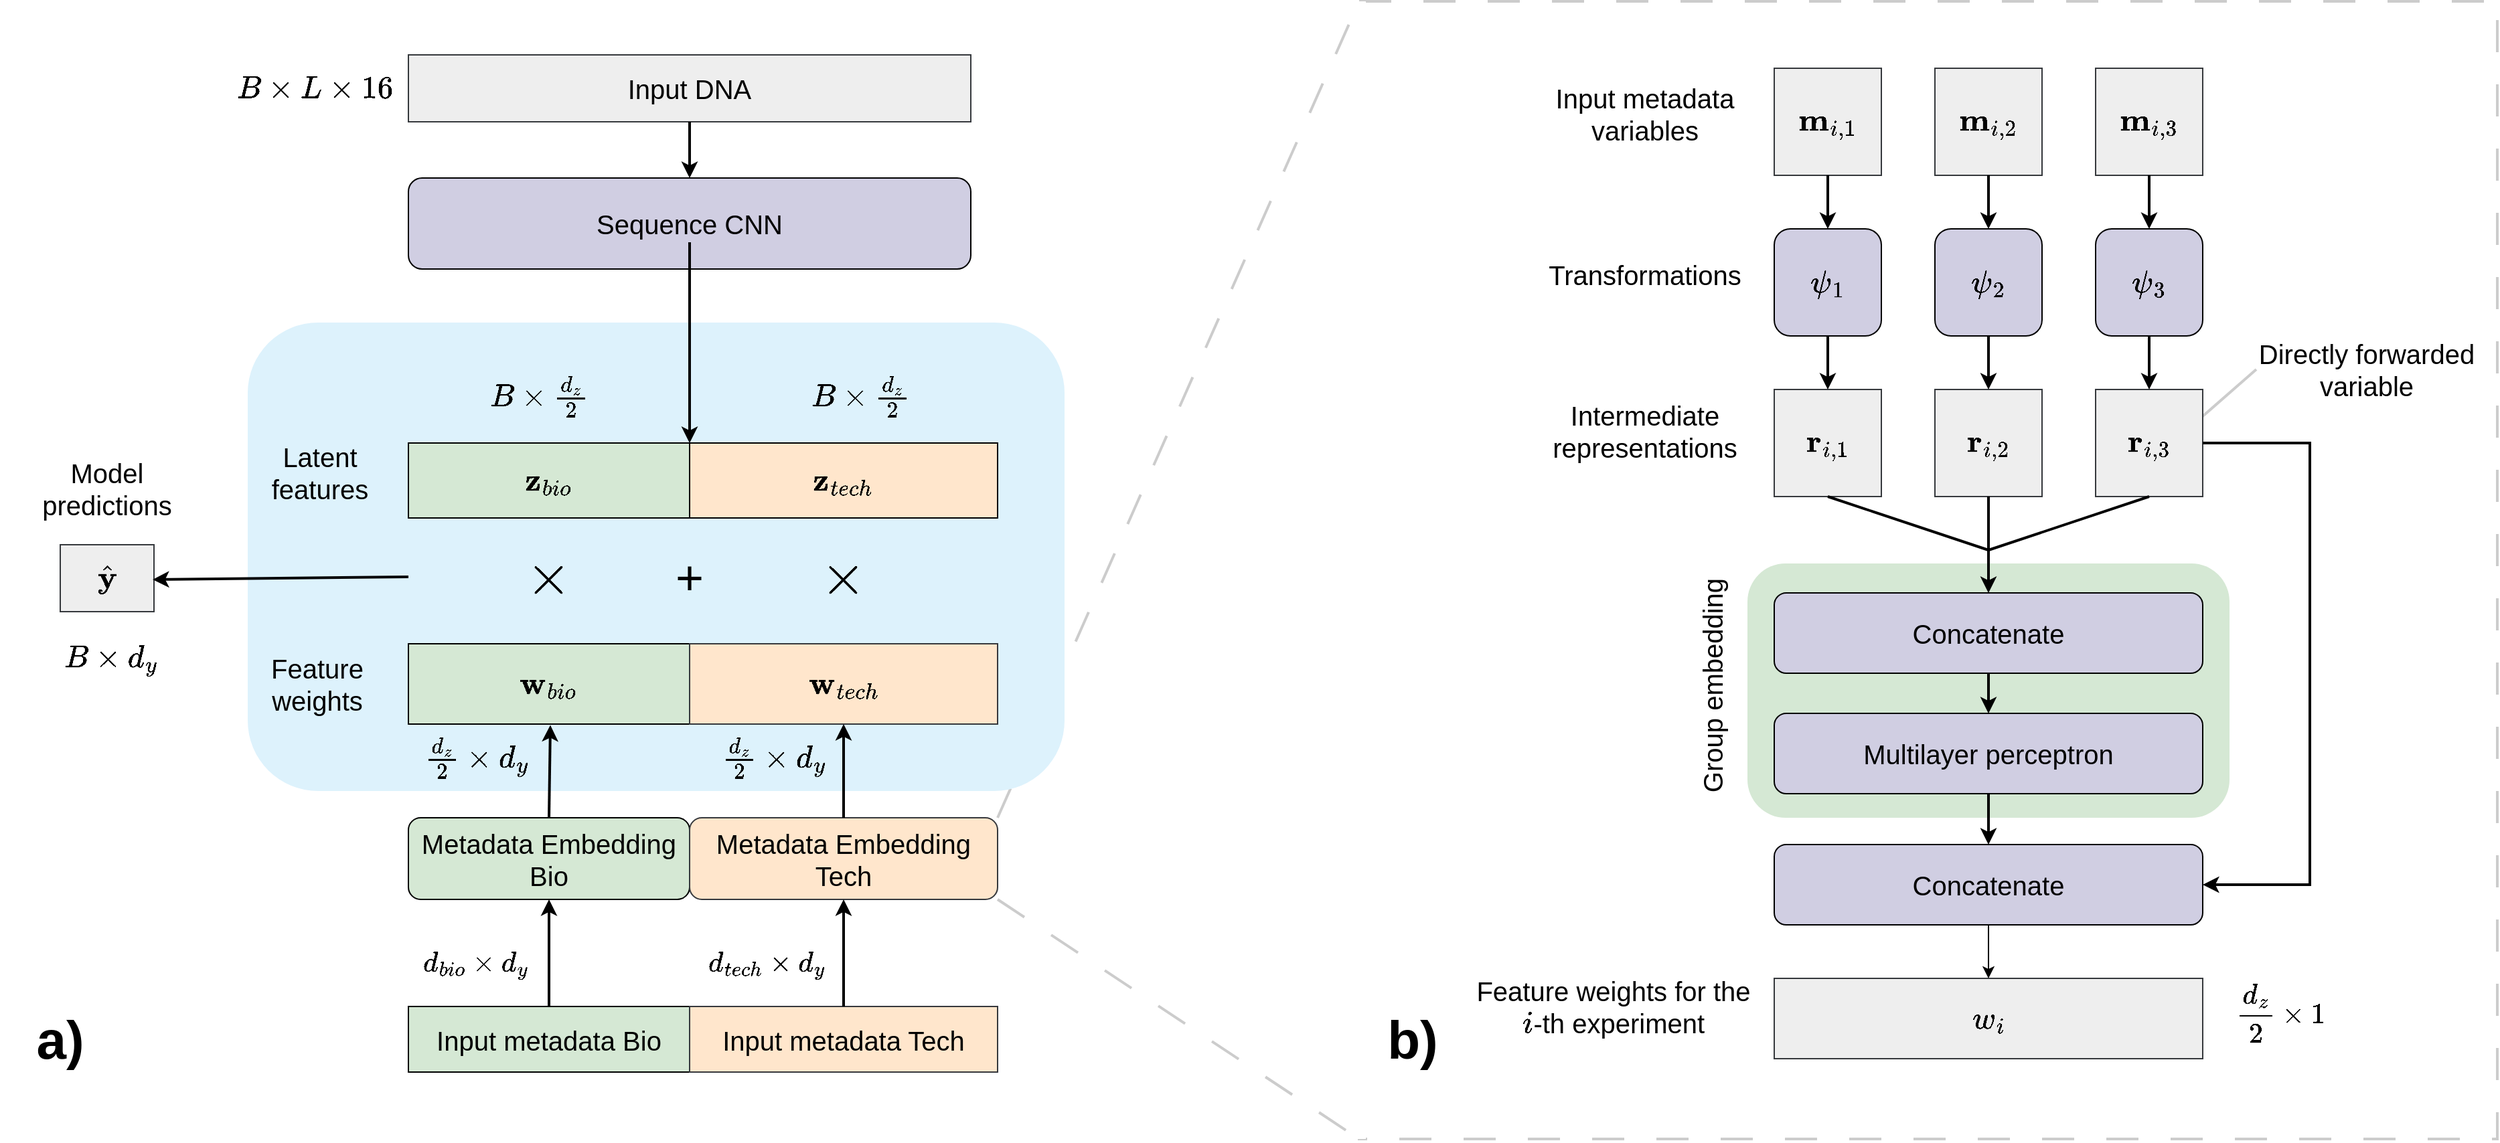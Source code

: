 <mxfile version="26.2.13">
  <diagram name="Page-1" id="71p54Xlk6W4cgMh09R-Z">
    <mxGraphModel dx="3440" dy="1957" grid="1" gridSize="10" guides="1" tooltips="1" connect="1" arrows="1" fold="1" page="1" pageScale="1" pageWidth="850" pageHeight="1100" math="1" shadow="0">
      <root>
        <mxCell id="0" />
        <mxCell id="naz40MDq0d2nhBIz074v-1" value="b)" parent="0" />
        <mxCell id="naz40MDq0d2nhBIz074v-2" value="" style="rounded=1;whiteSpace=wrap;html=1;strokeWidth=2;arcSize=0;strokeColor=#CCCCCC;dashed=1;dashPattern=12 12;" vertex="1" parent="naz40MDq0d2nhBIz074v-1">
          <mxGeometry x="1050" y="40" width="850" height="850" as="geometry" />
        </mxCell>
        <mxCell id="naz40MDq0d2nhBIz074v-3" value="" style="endArrow=none;html=1;rounded=0;entryX=0;entryY=0.5;entryDx=0;entryDy=0;strokeWidth=2;strokeColor=#CCCCCC;exitX=1;exitY=0.25;exitDx=0;exitDy=0;" edge="1" parent="naz40MDq0d2nhBIz074v-1" source="naz40MDq0d2nhBIz074v-13" target="naz40MDq0d2nhBIz074v-34">
          <mxGeometry width="50" height="50" relative="1" as="geometry">
            <mxPoint x="1680" y="360" as="sourcePoint" />
            <mxPoint x="1730" y="310" as="targetPoint" />
          </mxGeometry>
        </mxCell>
        <mxCell id="naz40MDq0d2nhBIz074v-4" value="" style="rounded=1;whiteSpace=wrap;html=1;strokeColor=none;fillColor=#d5e8d4;" vertex="1" parent="naz40MDq0d2nhBIz074v-1">
          <mxGeometry x="1340" y="460" width="360" height="190" as="geometry" />
        </mxCell>
        <mxCell id="naz40MDq0d2nhBIz074v-5" value="$$\mathbf{m}_{i,1}$$" style="whiteSpace=wrap;html=1;aspect=fixed;fontSize=20;fillColor=#eeeeee;strokeColor=#36393d;" vertex="1" parent="naz40MDq0d2nhBIz074v-1">
          <mxGeometry x="1360" y="90" width="80" height="80" as="geometry" />
        </mxCell>
        <mxCell id="naz40MDq0d2nhBIz074v-6" value="$$\mathbf{m}_{i,2}$$" style="whiteSpace=wrap;html=1;aspect=fixed;fontSize=20;fillColor=#eeeeee;strokeColor=#36393d;" vertex="1" parent="naz40MDq0d2nhBIz074v-1">
          <mxGeometry x="1480" y="90" width="80" height="80" as="geometry" />
        </mxCell>
        <mxCell id="naz40MDq0d2nhBIz074v-7" value="$$\mathbf{m}_{i,3}$$" style="whiteSpace=wrap;html=1;aspect=fixed;fontSize=20;fillColor=#eeeeee;strokeColor=#36393d;" vertex="1" parent="naz40MDq0d2nhBIz074v-1">
          <mxGeometry x="1600" y="90" width="80" height="80" as="geometry" />
        </mxCell>
        <mxCell id="naz40MDq0d2nhBIz074v-8" value="" style="endArrow=classic;html=1;rounded=0;entryX=0.5;entryY=0;entryDx=0;entryDy=0;exitX=0.5;exitY=1;exitDx=0;exitDy=0;fontSize=20;strokeWidth=2;" edge="1" parent="naz40MDq0d2nhBIz074v-1" source="naz40MDq0d2nhBIz074v-7">
          <mxGeometry width="50" height="50" relative="1" as="geometry">
            <mxPoint x="1560" y="290" as="sourcePoint" />
            <mxPoint x="1640" y="210" as="targetPoint" />
          </mxGeometry>
        </mxCell>
        <mxCell id="naz40MDq0d2nhBIz074v-9" value="" style="endArrow=classic;html=1;rounded=0;exitX=0.5;exitY=1;exitDx=0;exitDy=0;fontSize=20;strokeWidth=2;" edge="1" parent="naz40MDq0d2nhBIz074v-1" source="naz40MDq0d2nhBIz074v-6">
          <mxGeometry width="50" height="50" relative="1" as="geometry">
            <mxPoint x="1560" y="290" as="sourcePoint" />
            <mxPoint x="1520" y="210" as="targetPoint" />
          </mxGeometry>
        </mxCell>
        <mxCell id="naz40MDq0d2nhBIz074v-10" value="" style="endArrow=classic;html=1;rounded=0;entryX=0.5;entryY=0;entryDx=0;entryDy=0;exitX=0.5;exitY=1;exitDx=0;exitDy=0;fontSize=20;strokeWidth=2;" edge="1" parent="naz40MDq0d2nhBIz074v-1" source="naz40MDq0d2nhBIz074v-5">
          <mxGeometry width="50" height="50" relative="1" as="geometry">
            <mxPoint x="1560" y="290" as="sourcePoint" />
            <mxPoint x="1400" y="210" as="targetPoint" />
          </mxGeometry>
        </mxCell>
        <mxCell id="naz40MDq0d2nhBIz074v-11" value="$$\mathbf{r}_{i,1}$$" style="whiteSpace=wrap;html=1;aspect=fixed;fontSize=20;fillColor=#eeeeee;strokeColor=#36393d;" vertex="1" parent="naz40MDq0d2nhBIz074v-1">
          <mxGeometry x="1360" y="330" width="80" height="80" as="geometry" />
        </mxCell>
        <mxCell id="naz40MDq0d2nhBIz074v-12" value="$$\mathbf{r}_{i,2}$$" style="whiteSpace=wrap;html=1;aspect=fixed;fontSize=20;fillColor=#eeeeee;strokeColor=#36393d;" vertex="1" parent="naz40MDq0d2nhBIz074v-1">
          <mxGeometry x="1480" y="330" width="80" height="80" as="geometry" />
        </mxCell>
        <mxCell id="naz40MDq0d2nhBIz074v-13" value="$$\mathbf{r}_{i,3}$$" style="whiteSpace=wrap;html=1;aspect=fixed;fontSize=20;fillColor=#eeeeee;strokeColor=#36393d;" vertex="1" parent="naz40MDq0d2nhBIz074v-1">
          <mxGeometry x="1600" y="330" width="80" height="80" as="geometry" />
        </mxCell>
        <mxCell id="naz40MDq0d2nhBIz074v-14" value="" style="endArrow=classic;html=1;rounded=0;entryX=0.5;entryY=0;entryDx=0;entryDy=0;exitX=0.5;exitY=1;exitDx=0;exitDy=0;fontSize=20;strokeWidth=2;" edge="1" parent="naz40MDq0d2nhBIz074v-1" target="naz40MDq0d2nhBIz074v-11">
          <mxGeometry width="50" height="50" relative="1" as="geometry">
            <mxPoint x="1400" y="290" as="sourcePoint" />
            <mxPoint x="1630" y="230" as="targetPoint" />
          </mxGeometry>
        </mxCell>
        <mxCell id="naz40MDq0d2nhBIz074v-15" value="" style="endArrow=classic;html=1;rounded=0;entryX=0.5;entryY=0;entryDx=0;entryDy=0;exitX=0.5;exitY=1;exitDx=0;exitDy=0;fontSize=20;strokeWidth=2;" edge="1" parent="naz40MDq0d2nhBIz074v-1" target="naz40MDq0d2nhBIz074v-12">
          <mxGeometry width="50" height="50" relative="1" as="geometry">
            <mxPoint x="1520" y="290" as="sourcePoint" />
            <mxPoint x="1410" y="340" as="targetPoint" />
          </mxGeometry>
        </mxCell>
        <mxCell id="naz40MDq0d2nhBIz074v-16" value="" style="endArrow=classic;html=1;rounded=0;entryX=0.5;entryY=0;entryDx=0;entryDy=0;exitX=0.5;exitY=1;exitDx=0;exitDy=0;fontSize=20;strokeWidth=2;" edge="1" parent="naz40MDq0d2nhBIz074v-1" target="naz40MDq0d2nhBIz074v-13">
          <mxGeometry width="50" height="50" relative="1" as="geometry">
            <mxPoint x="1640" y="290" as="sourcePoint" />
            <mxPoint x="1530" y="340" as="targetPoint" />
          </mxGeometry>
        </mxCell>
        <mxCell id="naz40MDq0d2nhBIz074v-17" value="$$\psi_1$$" style="rounded=1;whiteSpace=wrap;html=1;fontSize=20;fillColor=#d0cee2;strokeColor=#000000;" vertex="1" parent="naz40MDq0d2nhBIz074v-1">
          <mxGeometry x="1360" y="210" width="80" height="80" as="geometry" />
        </mxCell>
        <mxCell id="naz40MDq0d2nhBIz074v-18" value="$$\psi_2$$" style="rounded=1;whiteSpace=wrap;html=1;fontSize=20;fillColor=#d0cee2;strokeColor=#000000;" vertex="1" parent="naz40MDq0d2nhBIz074v-1">
          <mxGeometry x="1480" y="210" width="80" height="80" as="geometry" />
        </mxCell>
        <mxCell id="naz40MDq0d2nhBIz074v-19" value="$$\psi_3$$" style="rounded=1;whiteSpace=wrap;html=1;fontSize=20;fillColor=#d0cee2;strokeColor=#000000;" vertex="1" parent="naz40MDq0d2nhBIz074v-1">
          <mxGeometry x="1600" y="210" width="80" height="80" as="geometry" />
        </mxCell>
        <mxCell id="naz40MDq0d2nhBIz074v-20" value="Input metadata variables" style="text;html=1;align=center;verticalAlign=middle;whiteSpace=wrap;rounded=0;fontSize=20;" vertex="1" parent="naz40MDq0d2nhBIz074v-1">
          <mxGeometry x="1181" y="109" width="165" height="30" as="geometry" />
        </mxCell>
        <mxCell id="naz40MDq0d2nhBIz074v-21" value="Transformations" style="text;html=1;align=center;verticalAlign=middle;whiteSpace=wrap;rounded=0;fontSize=20;" vertex="1" parent="naz40MDq0d2nhBIz074v-1">
          <mxGeometry x="1181" y="229" width="165" height="30" as="geometry" />
        </mxCell>
        <mxCell id="naz40MDq0d2nhBIz074v-22" value="Intermediate representations" style="text;html=1;align=center;verticalAlign=middle;whiteSpace=wrap;rounded=0;fontSize=20;" vertex="1" parent="naz40MDq0d2nhBIz074v-1">
          <mxGeometry x="1181" y="346" width="165" height="30" as="geometry" />
        </mxCell>
        <mxCell id="naz40MDq0d2nhBIz074v-23" value="&lt;font style=&quot;font-size: 20px;&quot;&gt;Concatenate&lt;/font&gt;" style="rounded=1;whiteSpace=wrap;html=1;fillColor=#d0cee2;strokeColor=#000000;" vertex="1" parent="naz40MDq0d2nhBIz074v-1">
          <mxGeometry x="1360" y="482" width="320" height="60" as="geometry" />
        </mxCell>
        <mxCell id="naz40MDq0d2nhBIz074v-24" value="&lt;font style=&quot;font-size: 20px;&quot;&gt;Multilayer perceptron&lt;/font&gt;" style="rounded=1;whiteSpace=wrap;html=1;fillColor=#d0cee2;strokeColor=#000000;" vertex="1" parent="naz40MDq0d2nhBIz074v-1">
          <mxGeometry x="1360" y="572" width="320" height="60" as="geometry" />
        </mxCell>
        <mxCell id="naz40MDq0d2nhBIz074v-25" value="" style="endArrow=classic;html=1;rounded=0;entryX=0.5;entryY=0;entryDx=0;entryDy=0;strokeWidth=2;" edge="1" parent="naz40MDq0d2nhBIz074v-1" target="naz40MDq0d2nhBIz074v-23">
          <mxGeometry width="50" height="50" relative="1" as="geometry">
            <mxPoint x="1520" y="450" as="sourcePoint" />
            <mxPoint x="1530" y="410" as="targetPoint" />
          </mxGeometry>
        </mxCell>
        <mxCell id="naz40MDq0d2nhBIz074v-26" value="" style="endArrow=none;html=1;rounded=0;entryX=0.5;entryY=1;entryDx=0;entryDy=0;strokeWidth=2;" edge="1" parent="naz40MDq0d2nhBIz074v-1" target="naz40MDq0d2nhBIz074v-13">
          <mxGeometry width="50" height="50" relative="1" as="geometry">
            <mxPoint x="1520" y="450" as="sourcePoint" />
            <mxPoint x="1630" y="380" as="targetPoint" />
          </mxGeometry>
        </mxCell>
        <mxCell id="naz40MDq0d2nhBIz074v-27" value="" style="endArrow=none;html=1;rounded=0;entryX=0.5;entryY=1;entryDx=0;entryDy=0;strokeWidth=2;" edge="1" parent="naz40MDq0d2nhBIz074v-1" target="naz40MDq0d2nhBIz074v-11">
          <mxGeometry width="50" height="50" relative="1" as="geometry">
            <mxPoint x="1520" y="450" as="sourcePoint" />
            <mxPoint x="1650" y="420" as="targetPoint" />
          </mxGeometry>
        </mxCell>
        <mxCell id="naz40MDq0d2nhBIz074v-28" value="" style="endArrow=none;html=1;rounded=0;exitX=0.5;exitY=1;exitDx=0;exitDy=0;strokeWidth=2;" edge="1" parent="naz40MDq0d2nhBIz074v-1" source="naz40MDq0d2nhBIz074v-12">
          <mxGeometry width="50" height="50" relative="1" as="geometry">
            <mxPoint x="1530" y="460" as="sourcePoint" />
            <mxPoint x="1520" y="450" as="targetPoint" />
          </mxGeometry>
        </mxCell>
        <mxCell id="naz40MDq0d2nhBIz074v-29" value="" style="endArrow=classic;html=1;rounded=0;exitX=1;exitY=0.5;exitDx=0;exitDy=0;entryX=1;entryY=0.5;entryDx=0;entryDy=0;strokeWidth=2;" edge="1" parent="naz40MDq0d2nhBIz074v-1" source="naz40MDq0d2nhBIz074v-13" target="naz40MDq0d2nhBIz074v-30">
          <mxGeometry width="50" height="50" relative="1" as="geometry">
            <mxPoint x="1680" y="390" as="sourcePoint" />
            <mxPoint x="1760" y="760" as="targetPoint" />
            <Array as="points">
              <mxPoint x="1760" y="370" />
              <mxPoint x="1760" y="700" />
            </Array>
          </mxGeometry>
        </mxCell>
        <mxCell id="naz40MDq0d2nhBIz074v-30" value="&lt;font style=&quot;font-size: 20px;&quot;&gt;Concatenate&lt;/font&gt;" style="rounded=1;whiteSpace=wrap;html=1;fillColor=#d0cee2;strokeColor=#000000;" vertex="1" parent="naz40MDq0d2nhBIz074v-1">
          <mxGeometry x="1360" y="670" width="320" height="60" as="geometry" />
        </mxCell>
        <mxCell id="naz40MDq0d2nhBIz074v-31" value="Group embedding" style="text;html=1;align=center;verticalAlign=middle;whiteSpace=wrap;rounded=0;fontSize=20;rotation=-90;" vertex="1" parent="naz40MDq0d2nhBIz074v-1">
          <mxGeometry x="1231" y="536" width="165" height="30" as="geometry" />
        </mxCell>
        <mxCell id="naz40MDq0d2nhBIz074v-32" value="" style="endArrow=classic;html=1;rounded=0;entryX=0.5;entryY=0;entryDx=0;entryDy=0;exitX=0.5;exitY=1;exitDx=0;exitDy=0;strokeWidth=2;" edge="1" parent="naz40MDq0d2nhBIz074v-1" source="naz40MDq0d2nhBIz074v-23" target="naz40MDq0d2nhBIz074v-24">
          <mxGeometry width="50" height="50" relative="1" as="geometry">
            <mxPoint x="1520" y="540" as="sourcePoint" />
            <mxPoint x="1550" y="370" as="targetPoint" />
          </mxGeometry>
        </mxCell>
        <mxCell id="naz40MDq0d2nhBIz074v-33" value="" style="endArrow=classic;html=1;rounded=0;entryX=0.5;entryY=0;entryDx=0;entryDy=0;exitX=0.5;exitY=1;exitDx=0;exitDy=0;strokeWidth=2;" edge="1" parent="naz40MDq0d2nhBIz074v-1" source="naz40MDq0d2nhBIz074v-24" target="naz40MDq0d2nhBIz074v-30">
          <mxGeometry width="50" height="50" relative="1" as="geometry">
            <mxPoint x="1530" y="552" as="sourcePoint" />
            <mxPoint x="1530" y="582" as="targetPoint" />
          </mxGeometry>
        </mxCell>
        <mxCell id="naz40MDq0d2nhBIz074v-34" value="Directly forwarded variable" style="text;html=1;align=center;verticalAlign=middle;whiteSpace=wrap;rounded=0;fontSize=20;" vertex="1" parent="naz40MDq0d2nhBIz074v-1">
          <mxGeometry x="1720" y="300" width="165" height="30" as="geometry" />
        </mxCell>
        <mxCell id="naz40MDq0d2nhBIz074v-35" value="&lt;font style=&quot;font-size: 20px;&quot;&gt;$$ w_i$$&lt;/font&gt;" style="rounded=0;whiteSpace=wrap;html=1;fillColor=#eeeeee;strokeColor=#36393d;" vertex="1" parent="naz40MDq0d2nhBIz074v-1">
          <mxGeometry x="1360" y="770" width="320" height="60" as="geometry" />
        </mxCell>
        <mxCell id="naz40MDq0d2nhBIz074v-36" value="" style="endArrow=classic;html=1;rounded=0;entryX=0.5;entryY=0;entryDx=0;entryDy=0;exitX=0.5;exitY=1;exitDx=0;exitDy=0;" edge="1" parent="naz40MDq0d2nhBIz074v-1" source="naz40MDq0d2nhBIz074v-30" target="naz40MDq0d2nhBIz074v-35">
          <mxGeometry width="50" height="50" relative="1" as="geometry">
            <mxPoint x="1600" y="790" as="sourcePoint" />
            <mxPoint x="1650" y="740" as="targetPoint" />
          </mxGeometry>
        </mxCell>
        <mxCell id="naz40MDq0d2nhBIz074v-37" value="Feature weights for the \(i\)-th&amp;nbsp;experiment" style="text;html=1;align=center;verticalAlign=middle;whiteSpace=wrap;rounded=0;fontSize=20;" vertex="1" parent="naz40MDq0d2nhBIz074v-1">
          <mxGeometry x="1130" y="776" width="220" height="30" as="geometry" />
        </mxCell>
        <mxCell id="naz40MDq0d2nhBIz074v-74" value="$$\frac{d_z}{2} \times 1 $$" style="text;html=1;align=center;verticalAlign=middle;whiteSpace=wrap;rounded=0;fontSize=18;" vertex="1" parent="naz40MDq0d2nhBIz074v-1">
          <mxGeometry x="1713" y="781" width="50" height="30" as="geometry" />
        </mxCell>
        <mxCell id="naz40MDq0d2nhBIz074v-76" value="&lt;b&gt;&lt;font style=&quot;font-size: 40px;&quot;&gt;b)&lt;/font&gt;&lt;/b&gt;" style="text;html=1;align=center;verticalAlign=middle;whiteSpace=wrap;rounded=0;" vertex="1" parent="naz40MDq0d2nhBIz074v-1">
          <mxGeometry x="1060" y="800" width="60" height="30" as="geometry" />
        </mxCell>
        <mxCell id="naz40MDq0d2nhBIz074v-38" value="a)" parent="0" />
        <mxCell id="naz40MDq0d2nhBIz074v-39" value="" style="rounded=1;whiteSpace=wrap;html=1;arcSize=0;fontSize=14;strokeWidth=2;strokeColor=none;" vertex="1" parent="naz40MDq0d2nhBIz074v-38">
          <mxGeometry x="45" y="40" width="1010" height="850" as="geometry" />
        </mxCell>
        <mxCell id="naz40MDq0d2nhBIz074v-86" value="" style="endArrow=none;html=1;rounded=0;exitX=1;exitY=0;exitDx=0;exitDy=0;entryX=0;entryY=0;entryDx=0;entryDy=0;dashed=1;dashPattern=12 12;strokeWidth=2;strokeColor=#CCCCCC;" edge="1" parent="naz40MDq0d2nhBIz074v-38" source="naz40MDq0d2nhBIz074v-45" target="naz40MDq0d2nhBIz074v-2">
          <mxGeometry width="50" height="50" relative="1" as="geometry">
            <mxPoint x="880" y="720" as="sourcePoint" />
            <mxPoint x="930" y="670" as="targetPoint" />
          </mxGeometry>
        </mxCell>
        <mxCell id="naz40MDq0d2nhBIz074v-41" value="" style="rounded=1;whiteSpace=wrap;html=1;fillColor=#DDF2FC;strokeColor=none;fontSize=20;" vertex="1" parent="naz40MDq0d2nhBIz074v-38">
          <mxGeometry x="220" y="280" width="610" height="350" as="geometry" />
        </mxCell>
        <mxCell id="naz40MDq0d2nhBIz074v-42" value="Sequence CNN" style="rounded=1;whiteSpace=wrap;html=1;fillColor=#d0cee2;strokeColor=#000000;fontSize=20;" vertex="1" parent="naz40MDq0d2nhBIz074v-38">
          <mxGeometry x="340" y="172" width="420" height="68" as="geometry" />
        </mxCell>
        <mxCell id="naz40MDq0d2nhBIz074v-43" value="Input DNA" style="rounded=0;whiteSpace=wrap;html=1;fillColor=#eeeeee;strokeColor=#36393d;fontSize=20;" vertex="1" parent="naz40MDq0d2nhBIz074v-38">
          <mxGeometry x="340" y="80" width="420" height="50" as="geometry" />
        </mxCell>
        <mxCell id="naz40MDq0d2nhBIz074v-44" value="Metadata Embedding &lt;br&gt;Bio" style="rounded=1;whiteSpace=wrap;html=1;fillColor=#D5E8D4;fontSize=20;" vertex="1" parent="naz40MDq0d2nhBIz074v-38">
          <mxGeometry x="340" y="650" width="210" height="61" as="geometry" />
        </mxCell>
        <mxCell id="naz40MDq0d2nhBIz074v-45" value="Metadata Embedding Tech" style="rounded=1;whiteSpace=wrap;html=1;fillColor=#FFE6CC;strokeColor=#36393d;fontSize=20;strokeWidth=1;" vertex="1" parent="naz40MDq0d2nhBIz074v-38">
          <mxGeometry x="550" y="650" width="230" height="61" as="geometry" />
        </mxCell>
        <mxCell id="naz40MDq0d2nhBIz074v-46" value="Input metadata Bio" style="rounded=0;whiteSpace=wrap;html=1;fillColor=#D5E8D4;fontSize=20;" vertex="1" parent="naz40MDq0d2nhBIz074v-38">
          <mxGeometry x="340" y="791" width="210" height="49" as="geometry" />
        </mxCell>
        <mxCell id="naz40MDq0d2nhBIz074v-47" value="Input metadata Tech" style="rounded=0;whiteSpace=wrap;html=1;fillColor=#FFE6CC;strokeColor=#36393d;fontSize=20;" vertex="1" parent="naz40MDq0d2nhBIz074v-38">
          <mxGeometry x="550" y="791" width="230" height="49" as="geometry" />
        </mxCell>
        <mxCell id="naz40MDq0d2nhBIz074v-48" value="$$ \mathbf{z}_{bio} $$" style="rounded=0;whiteSpace=wrap;html=1;fillColor=#d5e8d4;strokeColor=#000000;fontSize=20;" vertex="1" parent="naz40MDq0d2nhBIz074v-38">
          <mxGeometry x="340" y="370" width="210" height="56" as="geometry" />
        </mxCell>
        <mxCell id="naz40MDq0d2nhBIz074v-49" value="$$ \mathbf{z}_{tech} $$" style="rounded=0;whiteSpace=wrap;html=1;fillColor=#FFE6CC;strokeColor=#000000;fontSize=20;" vertex="1" parent="naz40MDq0d2nhBIz074v-38">
          <mxGeometry x="550" y="370" width="230" height="56" as="geometry" />
        </mxCell>
        <mxCell id="naz40MDq0d2nhBIz074v-50" value="$$ \mathbf{w}_{bio} $$" style="rounded=0;whiteSpace=wrap;html=1;fillColor=#d5e8d4;strokeColor=#000000;fontSize=20;" vertex="1" parent="naz40MDq0d2nhBIz074v-38">
          <mxGeometry x="340" y="520" width="210" height="60" as="geometry" />
        </mxCell>
        <mxCell id="naz40MDq0d2nhBIz074v-51" value="$$ \mathbf{w}_{tech} $$" style="rounded=0;whiteSpace=wrap;html=1;fillColor=#FFE6CC;strokeColor=#36393d;fontSize=20;" vertex="1" parent="naz40MDq0d2nhBIz074v-38">
          <mxGeometry x="550" y="520" width="230" height="60" as="geometry" />
        </mxCell>
        <mxCell id="naz40MDq0d2nhBIz074v-52" value="Latent features" style="text;html=1;align=center;verticalAlign=middle;whiteSpace=wrap;rounded=0;fontSize=20;" vertex="1" parent="naz40MDq0d2nhBIz074v-38">
          <mxGeometry x="218" y="377" width="112" height="30" as="geometry" />
        </mxCell>
        <mxCell id="naz40MDq0d2nhBIz074v-53" value="&amp;nbsp;\( B \times \frac{d_z}{2} \)" style="text;html=1;align=center;verticalAlign=middle;whiteSpace=wrap;rounded=0;fontSize=20;" vertex="1" parent="naz40MDq0d2nhBIz074v-38">
          <mxGeometry x="395" y="320" width="80" height="30" as="geometry" />
        </mxCell>
        <mxCell id="naz40MDq0d2nhBIz074v-54" value="&amp;nbsp;\( B \times \frac{d_z}{2} \)" style="text;html=1;align=center;verticalAlign=middle;whiteSpace=wrap;rounded=0;fontSize=20;" vertex="1" parent="naz40MDq0d2nhBIz074v-38">
          <mxGeometry x="635" y="320" width="80" height="30" as="geometry" />
        </mxCell>
        <mxCell id="naz40MDq0d2nhBIz074v-55" value="&amp;nbsp;\( \frac{d_z}{2} \times d_y \)" style="text;html=1;align=center;verticalAlign=middle;whiteSpace=wrap;rounded=0;fontSize=20;" vertex="1" parent="naz40MDq0d2nhBIz074v-38">
          <mxGeometry x="585" y="590" width="50" height="30" as="geometry" />
        </mxCell>
        <mxCell id="naz40MDq0d2nhBIz074v-56" value="&amp;nbsp;\( \frac{d_z}{2} \times d_y \)" style="text;html=1;align=center;verticalAlign=middle;whiteSpace=wrap;rounded=0;fontSize=20;" vertex="1" parent="naz40MDq0d2nhBIz074v-38">
          <mxGeometry x="363.13" y="590" width="50" height="30" as="geometry" />
        </mxCell>
        <mxCell id="naz40MDq0d2nhBIz074v-57" value="Feature weights" style="text;html=1;align=center;verticalAlign=middle;whiteSpace=wrap;rounded=0;fontSize=20;" vertex="1" parent="naz40MDq0d2nhBIz074v-38">
          <mxGeometry x="212" y="535" width="120" height="30" as="geometry" />
        </mxCell>
        <mxCell id="naz40MDq0d2nhBIz074v-58" value="$$\times$$" style="text;html=1;align=center;verticalAlign=middle;whiteSpace=wrap;rounded=0;fontSize=36;" vertex="1" parent="naz40MDq0d2nhBIz074v-38">
          <mxGeometry x="415" y="455" width="60" height="30" as="geometry" />
        </mxCell>
        <mxCell id="naz40MDq0d2nhBIz074v-59" value="$$\times$$" style="text;html=1;align=center;verticalAlign=middle;whiteSpace=wrap;rounded=0;fontSize=36;" vertex="1" parent="naz40MDq0d2nhBIz074v-38">
          <mxGeometry x="635" y="455" width="60" height="30" as="geometry" />
        </mxCell>
        <mxCell id="naz40MDq0d2nhBIz074v-60" value="" style="endArrow=classic;html=1;rounded=0;entryX=0.6;entryY=1.027;entryDx=0;entryDy=0;entryPerimeter=0;fontSize=20;strokeWidth=2;exitX=0.5;exitY=0;exitDx=0;exitDy=0;" edge="1" parent="naz40MDq0d2nhBIz074v-38" source="naz40MDq0d2nhBIz074v-44">
          <mxGeometry width="50" height="50" relative="1" as="geometry">
            <mxPoint x="446" y="630" as="sourcePoint" />
            <mxPoint x="446" y="580.81" as="targetPoint" />
          </mxGeometry>
        </mxCell>
        <mxCell id="naz40MDq0d2nhBIz074v-61" value="" style="endArrow=classic;html=1;rounded=0;entryX=0.5;entryY=1;entryDx=0;entryDy=0;exitX=0.5;exitY=0;exitDx=0;exitDy=0;fontSize=20;strokeWidth=2;" edge="1" parent="naz40MDq0d2nhBIz074v-38" source="naz40MDq0d2nhBIz074v-45" target="naz40MDq0d2nhBIz074v-51">
          <mxGeometry width="50" height="50" relative="1" as="geometry">
            <mxPoint x="665" y="630" as="sourcePoint" />
            <mxPoint x="660.3" y="579.67" as="targetPoint" />
          </mxGeometry>
        </mxCell>
        <mxCell id="naz40MDq0d2nhBIz074v-62" value="&amp;nbsp;\( B \times L \times 16 \)" style="text;html=1;align=center;verticalAlign=middle;whiteSpace=wrap;rounded=0;fontSize=20;" vertex="1" parent="naz40MDq0d2nhBIz074v-38">
          <mxGeometry x="228" y="90" width="80" height="30" as="geometry" />
        </mxCell>
        <mxCell id="naz40MDq0d2nhBIz074v-63" value="&amp;nbsp;\( d_{bio} \times d_y \)" style="text;html=1;align=center;verticalAlign=middle;whiteSpace=wrap;rounded=0;fontSize=18;" vertex="1" parent="naz40MDq0d2nhBIz074v-38">
          <mxGeometry x="363.13" y="745" width="50" height="30" as="geometry" />
        </mxCell>
        <mxCell id="naz40MDq0d2nhBIz074v-64" value="&amp;nbsp;\( d_{tech} \times d_y \)" style="text;html=1;align=center;verticalAlign=middle;whiteSpace=wrap;rounded=0;fontSize=18;" vertex="1" parent="naz40MDq0d2nhBIz074v-38">
          <mxGeometry x="580" y="745" width="50" height="30" as="geometry" />
        </mxCell>
        <mxCell id="naz40MDq0d2nhBIz074v-65" value="" style="endArrow=classic;html=1;rounded=0;entryX=1;entryY=0;entryDx=0;entryDy=0;exitX=0.5;exitY=1;exitDx=0;exitDy=0;fontSize=20;strokeWidth=2;" edge="1" parent="naz40MDq0d2nhBIz074v-38" target="naz40MDq0d2nhBIz074v-48">
          <mxGeometry width="50" height="50" relative="1" as="geometry">
            <mxPoint x="550" y="220" as="sourcePoint" />
            <mxPoint x="660" y="180" as="targetPoint" />
          </mxGeometry>
        </mxCell>
        <mxCell id="naz40MDq0d2nhBIz074v-66" value="$$\hat{\mathbf{y}} $$" style="rounded=0;whiteSpace=wrap;html=1;fillColor=#eeeeee;strokeColor=#36393d;fontSize=20;" vertex="1" parent="naz40MDq0d2nhBIz074v-38">
          <mxGeometry x="80" y="446" width="70" height="50" as="geometry" />
        </mxCell>
        <mxCell id="naz40MDq0d2nhBIz074v-67" value="+" style="text;html=1;align=center;verticalAlign=middle;whiteSpace=wrap;rounded=0;fontSize=36;" vertex="1" parent="naz40MDq0d2nhBIz074v-38">
          <mxGeometry x="520" y="455" width="60" height="30" as="geometry" />
        </mxCell>
        <mxCell id="naz40MDq0d2nhBIz074v-68" value="&amp;nbsp;\( B \times d_y \)" style="text;html=1;align=center;verticalAlign=middle;whiteSpace=wrap;rounded=0;fontSize=20;" vertex="1" parent="naz40MDq0d2nhBIz074v-38">
          <mxGeometry x="75" y="516" width="80" height="30" as="geometry" />
        </mxCell>
        <mxCell id="naz40MDq0d2nhBIz074v-69" value="Model predictions" style="text;html=1;align=center;verticalAlign=middle;whiteSpace=wrap;rounded=0;fontSize=20;" vertex="1" parent="naz40MDq0d2nhBIz074v-38">
          <mxGeometry x="40" y="389" width="150" height="30" as="geometry" />
        </mxCell>
        <mxCell id="naz40MDq0d2nhBIz074v-70" value="" style="endArrow=classic;html=1;rounded=0;entryX=0.5;entryY=1;entryDx=0;entryDy=0;exitX=0.5;exitY=0;exitDx=0;exitDy=0;fontSize=14;strokeWidth=2;" edge="1" parent="naz40MDq0d2nhBIz074v-38" source="naz40MDq0d2nhBIz074v-46" target="naz40MDq0d2nhBIz074v-44">
          <mxGeometry width="50" height="50" relative="1" as="geometry">
            <mxPoint x="527" y="668" as="sourcePoint" />
            <mxPoint x="445" y="731" as="targetPoint" />
          </mxGeometry>
        </mxCell>
        <mxCell id="naz40MDq0d2nhBIz074v-71" value="" style="endArrow=classic;html=1;rounded=0;entryX=0.5;entryY=1;entryDx=0;entryDy=0;exitX=0.5;exitY=0;exitDx=0;exitDy=0;fontSize=14;strokeWidth=2;" edge="1" parent="naz40MDq0d2nhBIz074v-38" source="naz40MDq0d2nhBIz074v-47" target="naz40MDq0d2nhBIz074v-45">
          <mxGeometry width="50" height="50" relative="1" as="geometry">
            <mxPoint x="527" y="668" as="sourcePoint" />
            <mxPoint x="665" y="731" as="targetPoint" />
          </mxGeometry>
        </mxCell>
        <mxCell id="naz40MDq0d2nhBIz074v-72" value="" style="endArrow=classic;html=1;rounded=0;entryX=0.5;entryY=0;entryDx=0;entryDy=0;exitX=0.5;exitY=1;exitDx=0;exitDy=0;fontSize=20;strokeWidth=2;" edge="1" parent="naz40MDq0d2nhBIz074v-38" source="naz40MDq0d2nhBIz074v-43" target="naz40MDq0d2nhBIz074v-42">
          <mxGeometry width="50" height="50" relative="1" as="geometry">
            <mxPoint x="398" y="284" as="sourcePoint" />
            <mxPoint x="540" y="125" as="targetPoint" />
          </mxGeometry>
        </mxCell>
        <mxCell id="naz40MDq0d2nhBIz074v-73" value="" style="endArrow=classic;html=1;rounded=0;strokeWidth=2;" edge="1" parent="naz40MDq0d2nhBIz074v-38">
          <mxGeometry width="50" height="50" relative="1" as="geometry">
            <mxPoint x="340" y="470" as="sourcePoint" />
            <mxPoint x="149" y="472" as="targetPoint" />
          </mxGeometry>
        </mxCell>
        <mxCell id="naz40MDq0d2nhBIz074v-75" value="&lt;b&gt;&lt;font style=&quot;font-size: 40px;&quot;&gt;a)&lt;/font&gt;&lt;/b&gt;" style="text;html=1;align=center;verticalAlign=middle;whiteSpace=wrap;rounded=0;" vertex="1" parent="naz40MDq0d2nhBIz074v-38">
          <mxGeometry x="50" y="800" width="60" height="30" as="geometry" />
        </mxCell>
        <mxCell id="naz40MDq0d2nhBIz074v-87" value="" style="endArrow=none;html=1;rounded=0;exitX=1;exitY=1;exitDx=0;exitDy=0;entryX=0;entryY=1;entryDx=0;entryDy=0;dashed=1;dashPattern=12 12;strokeWidth=2;strokeColor=#CCCCCC;" edge="1" parent="naz40MDq0d2nhBIz074v-38" source="naz40MDq0d2nhBIz074v-45" target="naz40MDq0d2nhBIz074v-2">
          <mxGeometry width="50" height="50" relative="1" as="geometry">
            <mxPoint x="880" y="720" as="sourcePoint" />
            <mxPoint x="930" y="670" as="targetPoint" />
          </mxGeometry>
        </mxCell>
      </root>
    </mxGraphModel>
  </diagram>
</mxfile>
